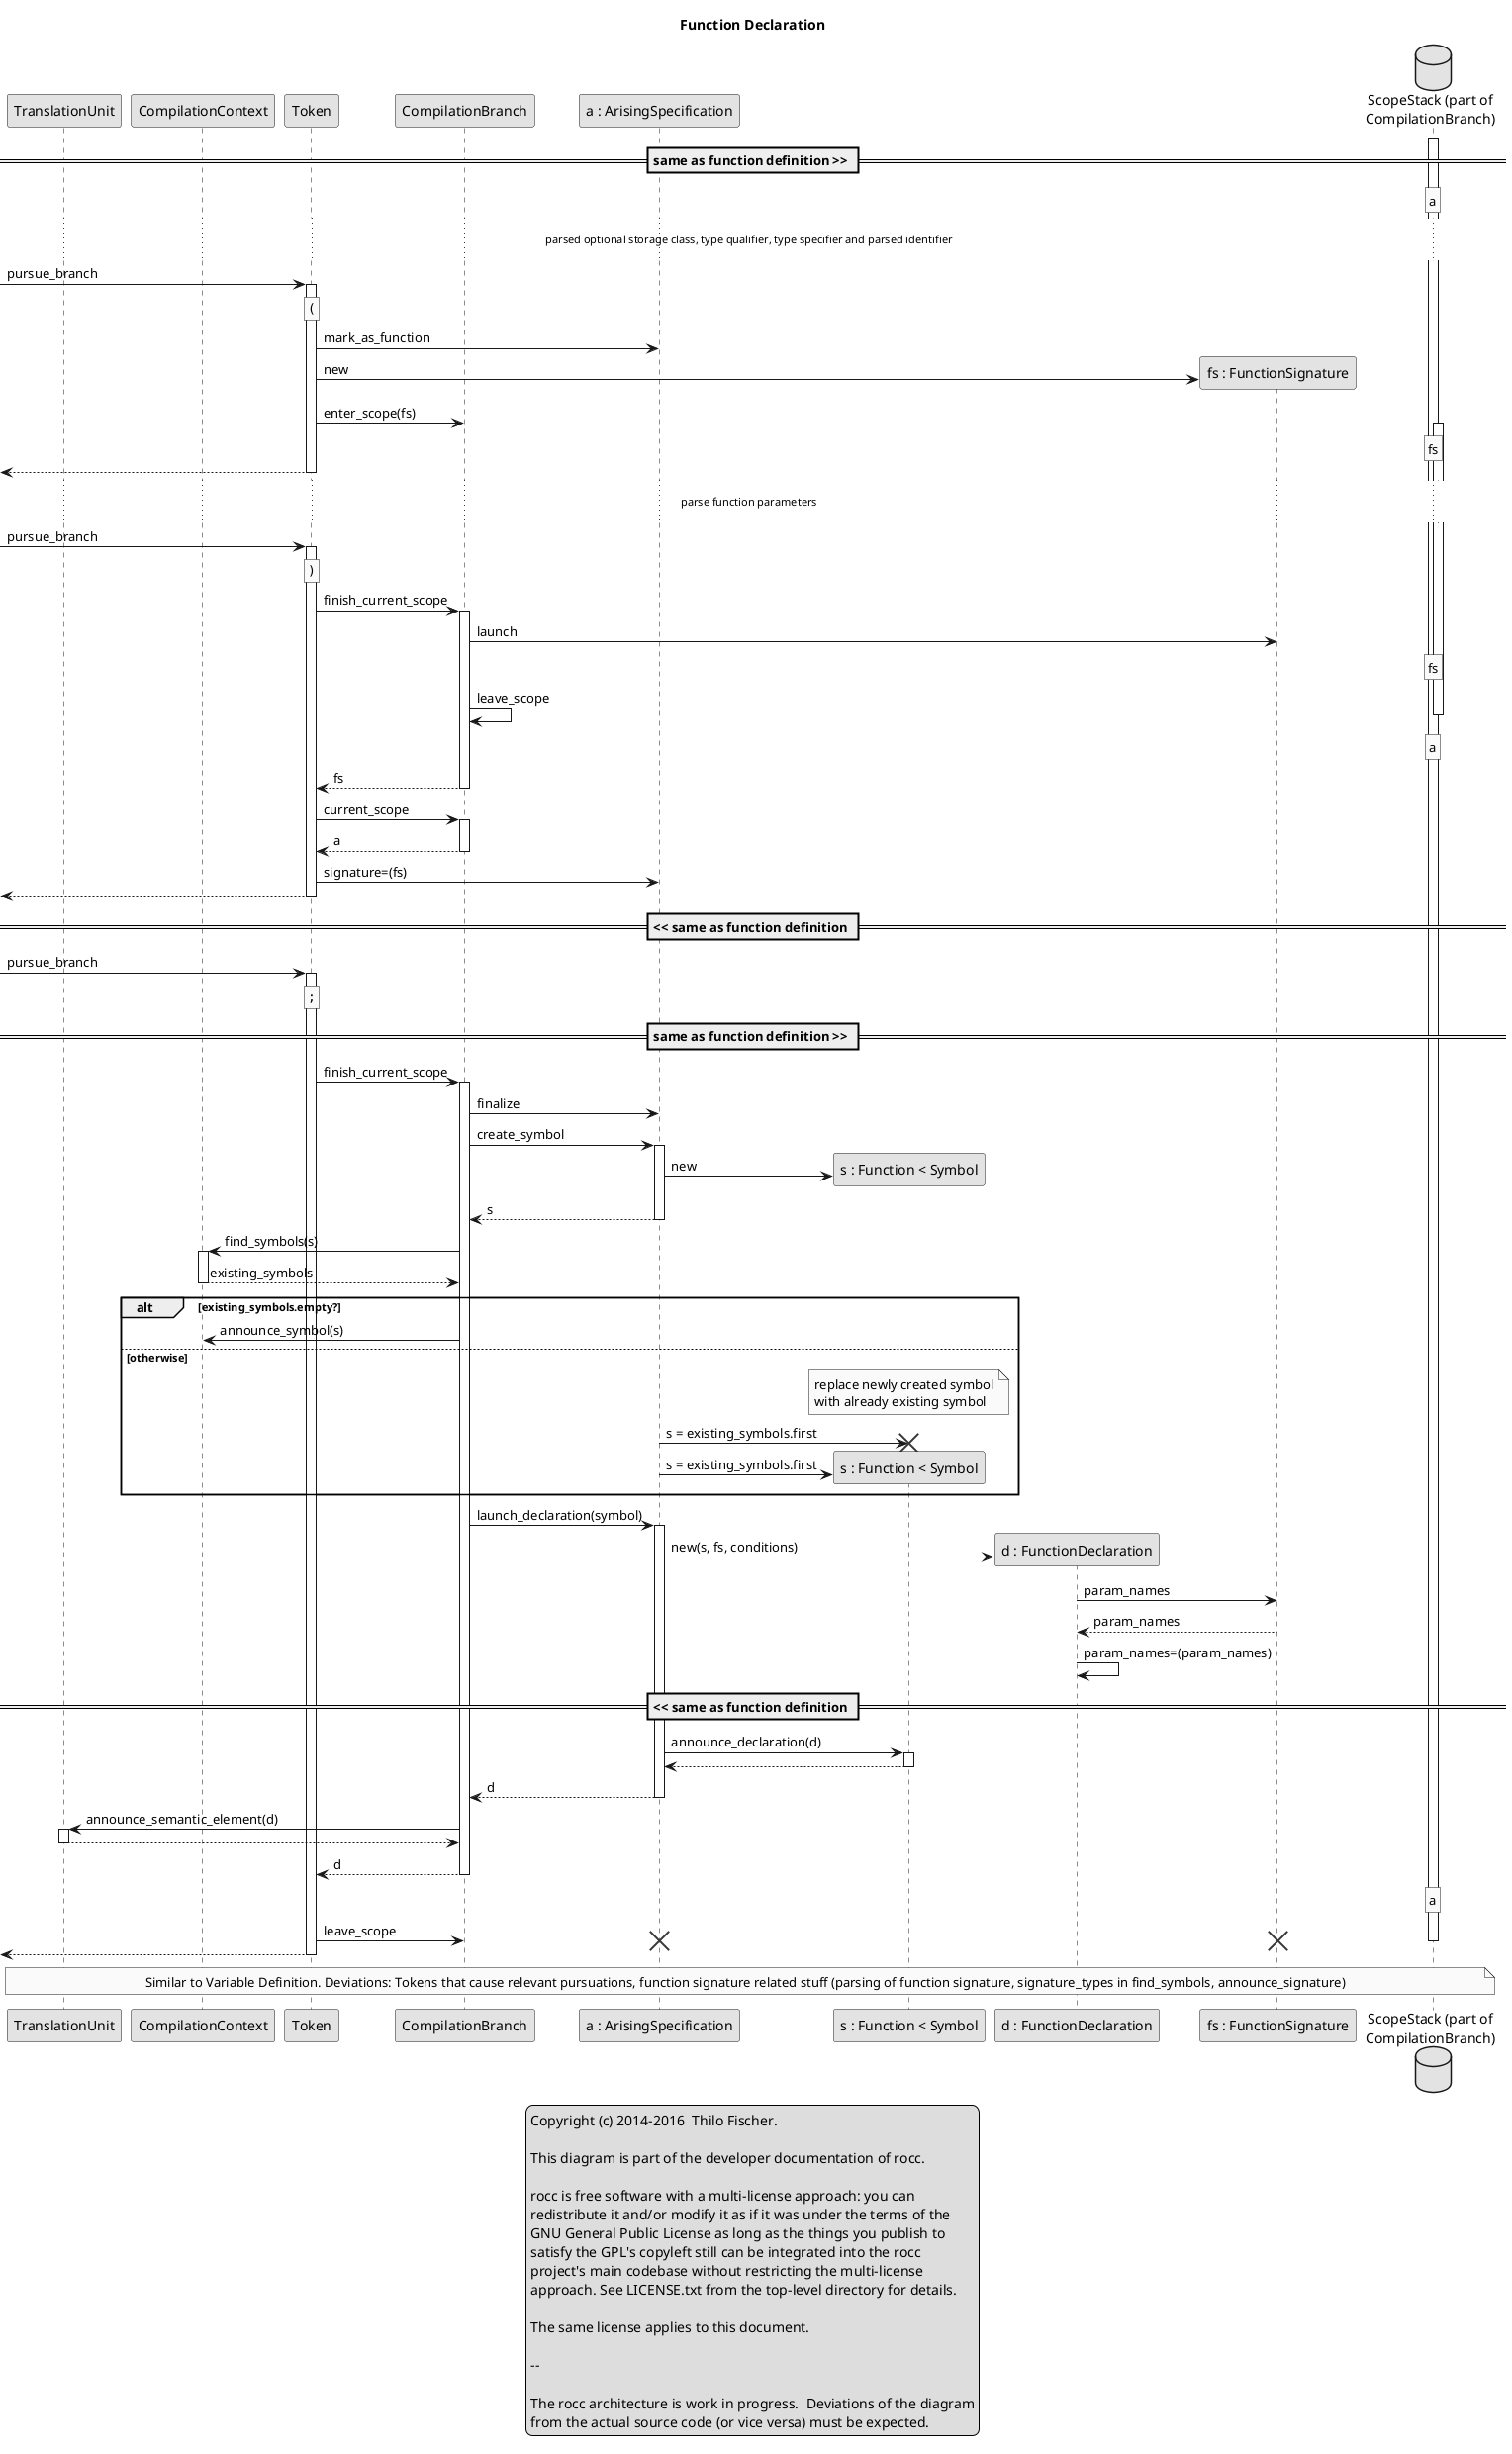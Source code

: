 @startuml

legend center
  Copyright (c) 2014-2016  Thilo Fischer.
  
  This diagram is part of the developer documentation of rocc.
 
  rocc is free software with a multi-license approach: you can
  redistribute it and/or modify it as if it was under the terms of the
  GNU General Public License as long as the things you publish to
  satisfy the GPL's copyleft still can be integrated into the rocc
  project's main codebase without restricting the multi-license
  approach. See LICENSE.txt from the top-level directory for details.
 
  The same license applies to this document.

  --

  The rocc architecture is work in progress.  Deviations of the diagram
  from the actual source code (or vice versa) must be expected.
endlegend

skinparam monochrome true

title Function Declaration

participant TranslationUnit
participant CompilationContext
participant Token
participant CompilationBranch
participant "a : ArisingSpecification" as ArisingSpecification
participant "s : Function < Symbol" as Symbol
participant "d : FunctionDeclaration" as Declaration
participant "fs : FunctionSignature" as FunctionSignature
database "ScopeStack (part of\nCompilationBranch)" as ScopeStack

== same as function definition >> ==

activate ScopeStack
rnote over ScopeStack : a

... parsed optional storage class, type qualifier, type specifier and parsed identifier ...

[-> Token : pursue_branch
rnote over Token : ""(""
activate Token

'note over ArisingSpecification : CompilationBranch#\ncurrent_scope

'Token -> CompilationBranch : current_scope
'activate CompilationBranch
'Token <-- CompilationBranch : a
'deactivate CompilationBranch

Token -> ArisingSpecification : mark_as_function

create FunctionSignature
Token -> FunctionSignature : new
Token -> CompilationBranch : enter_scope(fs)
activate ScopeStack
rnote over ScopeStack : fs
'note over FunctionSignature : CompilationBranch#\ncurrent_scope

[<-- Token
deactivate Token

... parse function parameters ...

[-> Token : pursue_branch
rnote over Token : "")""
activate Token

Token -> CompilationBranch : finish_current_scope
activate CompilationBranch
'note over FunctionSignature : CompilationBranch#\ncurrent_scope
CompilationBranch -> FunctionSignature : launch

rnote over ScopeStack : fs
CompilationBranch -> CompilationBranch : leave_scope
deactivate ScopeStack
'note over ArisingSpecification : CompilationBranch#\ncurrent_scope
rnote over ScopeStack : a

Token <-- CompilationBranch : fs
deactivate CompilationBranch

Token -> CompilationBranch : current_scope
activate CompilationBranch
Token <-- CompilationBranch : a
deactivate CompilationBranch

Token -> ArisingSpecification : signature=(fs)

[<-- Token
deactivate Token

== << same as function definition ==

[-> Token : pursue_branch

'rnote over Token : "";"" or "",""
rnote over Token : "";""

activate Token

== same as function definition >> ==

Token -> CompilationBranch : finish_current_scope
activate CompilationBranch

CompilationBranch -> ArisingSpecification : finalize

CompilationBranch -> ArisingSpecification : create_symbol
activate ArisingSpecification
create Symbol
ArisingSpecification -> Symbol : new
CompilationBranch <-- ArisingSpecification : s
deactivate ArisingSpecification

CompilationBranch -> CompilationContext : find_symbols(s)
activate CompilationContext
CompilationBranch <-- CompilationContext : existing_symbols
deactivate CompilationContext

alt existing_symbols.empty?

  CompilationBranch -> CompilationContext : announce_symbol(s)
  'activate CompilationContext
  'CompilationBranch <-- CompilationContext : symbol
  'deactivate CompilationContext

else otherwise

  note over Symbol : replace newly created symbol\nwith already existing symbol
  ArisingSpecification -> Symbol : s = existing_symbols.first
  destroy Symbol
  create Symbol
  ArisingSpecification -> Symbol : s = existing_symbols.first
  
end ' alt existing_symbols.empty?

'note over ArisingSpecification : CompilationBranch#\ncurrent_scope
CompilationBranch -> ArisingSpecification : launch_declaration(symbol)
activate ArisingSpecification

create Declaration
ArisingSpecification -> Declaration : new(s, fs, conditions)

Declaration -> FunctionSignature : param_names
Declaration <-- FunctionSignature : param_names
Declaration -> Declaration : param_names=(param_names)

== << same as function definition ==

ArisingSpecification -> Symbol : announce_declaration(d)
activate Symbol
ArisingSpecification <-- Symbol
deactivate Symbol

CompilationBranch <-- ArisingSpecification : d
deactivate ArisingSpecification

CompilationBranch -> TranslationUnit : announce_semantic_element(d)
activate TranslationUnit
CompilationBranch <-- TranslationUnit
deactivate TranslationUnit

Token <-- CompilationBranch : d
deactivate CompilationBranch

rnote over ScopeStack : a
Token -> CompilationBranch : leave_scope
deactivate ScopeStack
destroy ArisingSpecification
destroy FunctionSignature

[<-- Token
deactivate Token

note over TranslationUnit, ScopeStack
  Similar to Variable Definition. Deviations: Tokens that cause relevant pursuations, function signature related stuff (parsing of function signature, signature_types in find_symbols, announce_signature)
end note

@enduml


